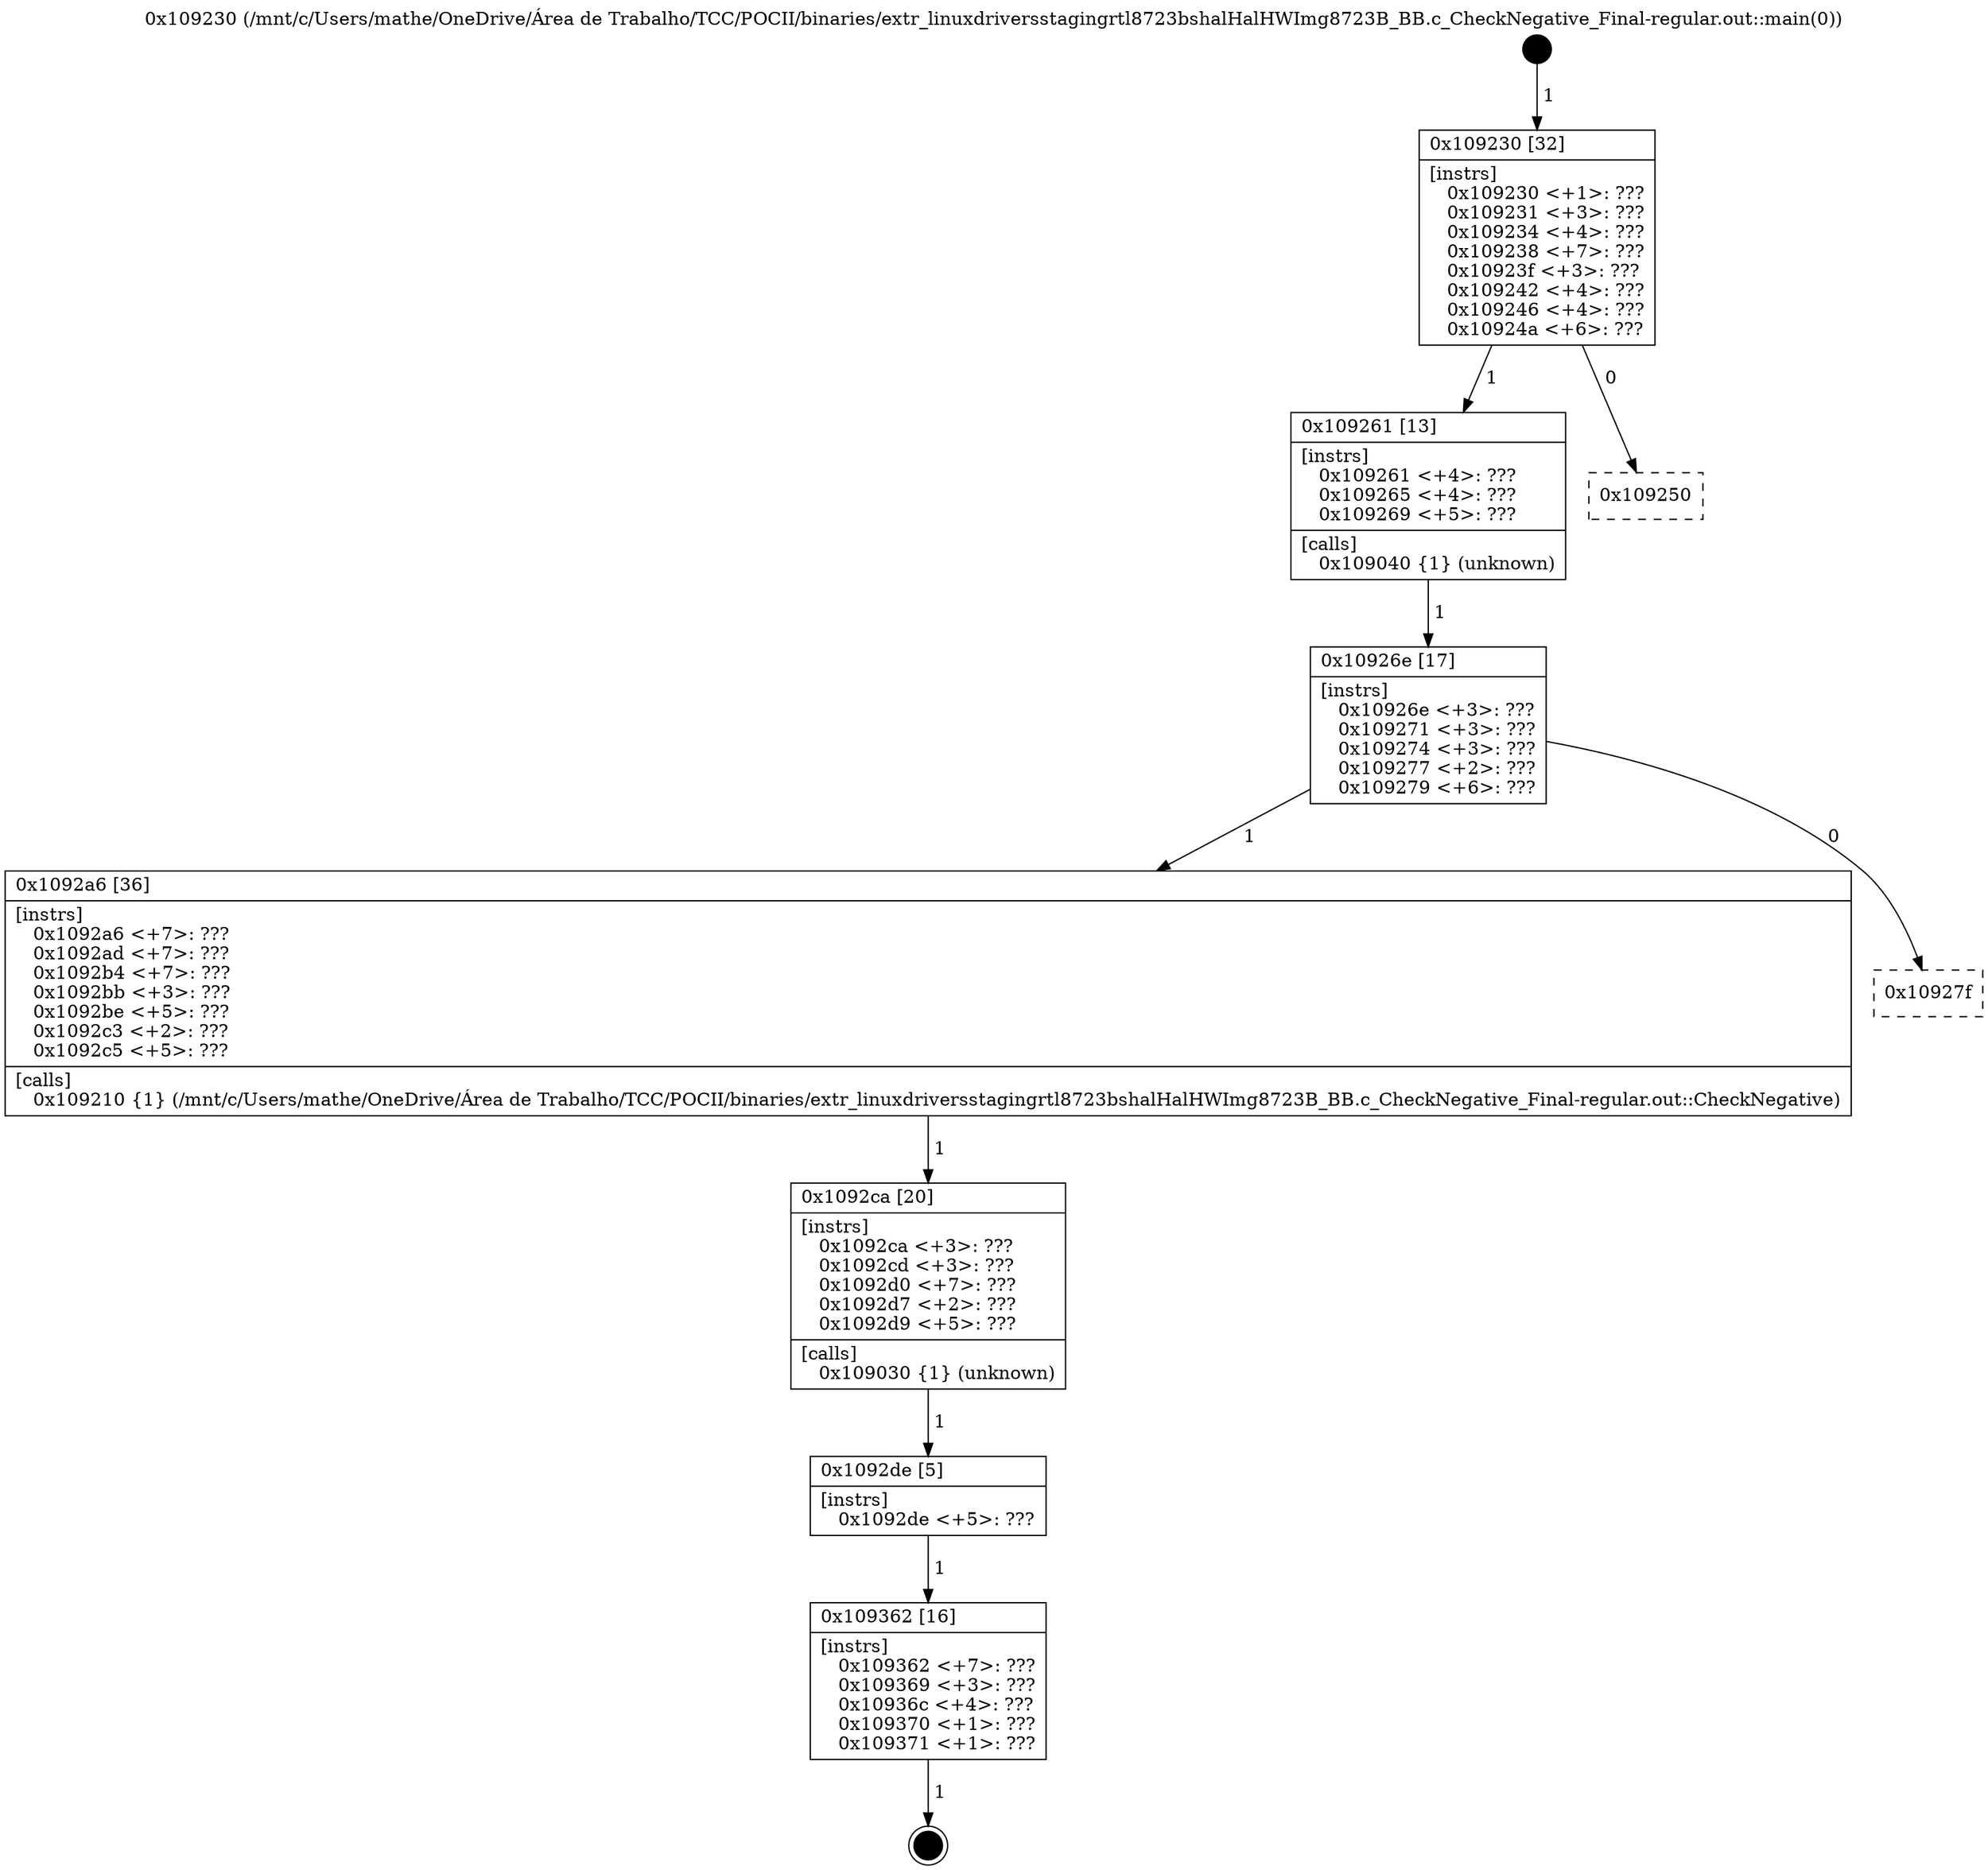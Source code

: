 digraph "0x109230" {
  label = "0x109230 (/mnt/c/Users/mathe/OneDrive/Área de Trabalho/TCC/POCII/binaries/extr_linuxdriversstagingrtl8723bshalHalHWImg8723B_BB.c_CheckNegative_Final-regular.out::main(0))"
  labelloc = "t"
  node[shape=record]

  Entry [label="",width=0.3,height=0.3,shape=circle,fillcolor=black,style=filled]
  "0x109230" [label="{
     0x109230 [32]\l
     | [instrs]\l
     &nbsp;&nbsp;0x109230 \<+1\>: ???\l
     &nbsp;&nbsp;0x109231 \<+3\>: ???\l
     &nbsp;&nbsp;0x109234 \<+4\>: ???\l
     &nbsp;&nbsp;0x109238 \<+7\>: ???\l
     &nbsp;&nbsp;0x10923f \<+3\>: ???\l
     &nbsp;&nbsp;0x109242 \<+4\>: ???\l
     &nbsp;&nbsp;0x109246 \<+4\>: ???\l
     &nbsp;&nbsp;0x10924a \<+6\>: ???\l
  }"]
  "0x109261" [label="{
     0x109261 [13]\l
     | [instrs]\l
     &nbsp;&nbsp;0x109261 \<+4\>: ???\l
     &nbsp;&nbsp;0x109265 \<+4\>: ???\l
     &nbsp;&nbsp;0x109269 \<+5\>: ???\l
     | [calls]\l
     &nbsp;&nbsp;0x109040 \{1\} (unknown)\l
  }"]
  "0x109250" [label="{
     0x109250\l
  }", style=dashed]
  "0x10926e" [label="{
     0x10926e [17]\l
     | [instrs]\l
     &nbsp;&nbsp;0x10926e \<+3\>: ???\l
     &nbsp;&nbsp;0x109271 \<+3\>: ???\l
     &nbsp;&nbsp;0x109274 \<+3\>: ???\l
     &nbsp;&nbsp;0x109277 \<+2\>: ???\l
     &nbsp;&nbsp;0x109279 \<+6\>: ???\l
  }"]
  "0x1092a6" [label="{
     0x1092a6 [36]\l
     | [instrs]\l
     &nbsp;&nbsp;0x1092a6 \<+7\>: ???\l
     &nbsp;&nbsp;0x1092ad \<+7\>: ???\l
     &nbsp;&nbsp;0x1092b4 \<+7\>: ???\l
     &nbsp;&nbsp;0x1092bb \<+3\>: ???\l
     &nbsp;&nbsp;0x1092be \<+5\>: ???\l
     &nbsp;&nbsp;0x1092c3 \<+2\>: ???\l
     &nbsp;&nbsp;0x1092c5 \<+5\>: ???\l
     | [calls]\l
     &nbsp;&nbsp;0x109210 \{1\} (/mnt/c/Users/mathe/OneDrive/Área de Trabalho/TCC/POCII/binaries/extr_linuxdriversstagingrtl8723bshalHalHWImg8723B_BB.c_CheckNegative_Final-regular.out::CheckNegative)\l
  }"]
  "0x10927f" [label="{
     0x10927f\l
  }", style=dashed]
  "0x1092ca" [label="{
     0x1092ca [20]\l
     | [instrs]\l
     &nbsp;&nbsp;0x1092ca \<+3\>: ???\l
     &nbsp;&nbsp;0x1092cd \<+3\>: ???\l
     &nbsp;&nbsp;0x1092d0 \<+7\>: ???\l
     &nbsp;&nbsp;0x1092d7 \<+2\>: ???\l
     &nbsp;&nbsp;0x1092d9 \<+5\>: ???\l
     | [calls]\l
     &nbsp;&nbsp;0x109030 \{1\} (unknown)\l
  }"]
  "0x1092de" [label="{
     0x1092de [5]\l
     | [instrs]\l
     &nbsp;&nbsp;0x1092de \<+5\>: ???\l
  }"]
  "0x109362" [label="{
     0x109362 [16]\l
     | [instrs]\l
     &nbsp;&nbsp;0x109362 \<+7\>: ???\l
     &nbsp;&nbsp;0x109369 \<+3\>: ???\l
     &nbsp;&nbsp;0x10936c \<+4\>: ???\l
     &nbsp;&nbsp;0x109370 \<+1\>: ???\l
     &nbsp;&nbsp;0x109371 \<+1\>: ???\l
  }"]
  Exit [label="",width=0.3,height=0.3,shape=circle,fillcolor=black,style=filled,peripheries=2]
  Entry -> "0x109230" [label=" 1"]
  "0x109230" -> "0x109261" [label=" 1"]
  "0x109230" -> "0x109250" [label=" 0"]
  "0x109261" -> "0x10926e" [label=" 1"]
  "0x10926e" -> "0x1092a6" [label=" 1"]
  "0x10926e" -> "0x10927f" [label=" 0"]
  "0x1092a6" -> "0x1092ca" [label=" 1"]
  "0x1092ca" -> "0x1092de" [label=" 1"]
  "0x1092de" -> "0x109362" [label=" 1"]
  "0x109362" -> Exit [label=" 1"]
}
